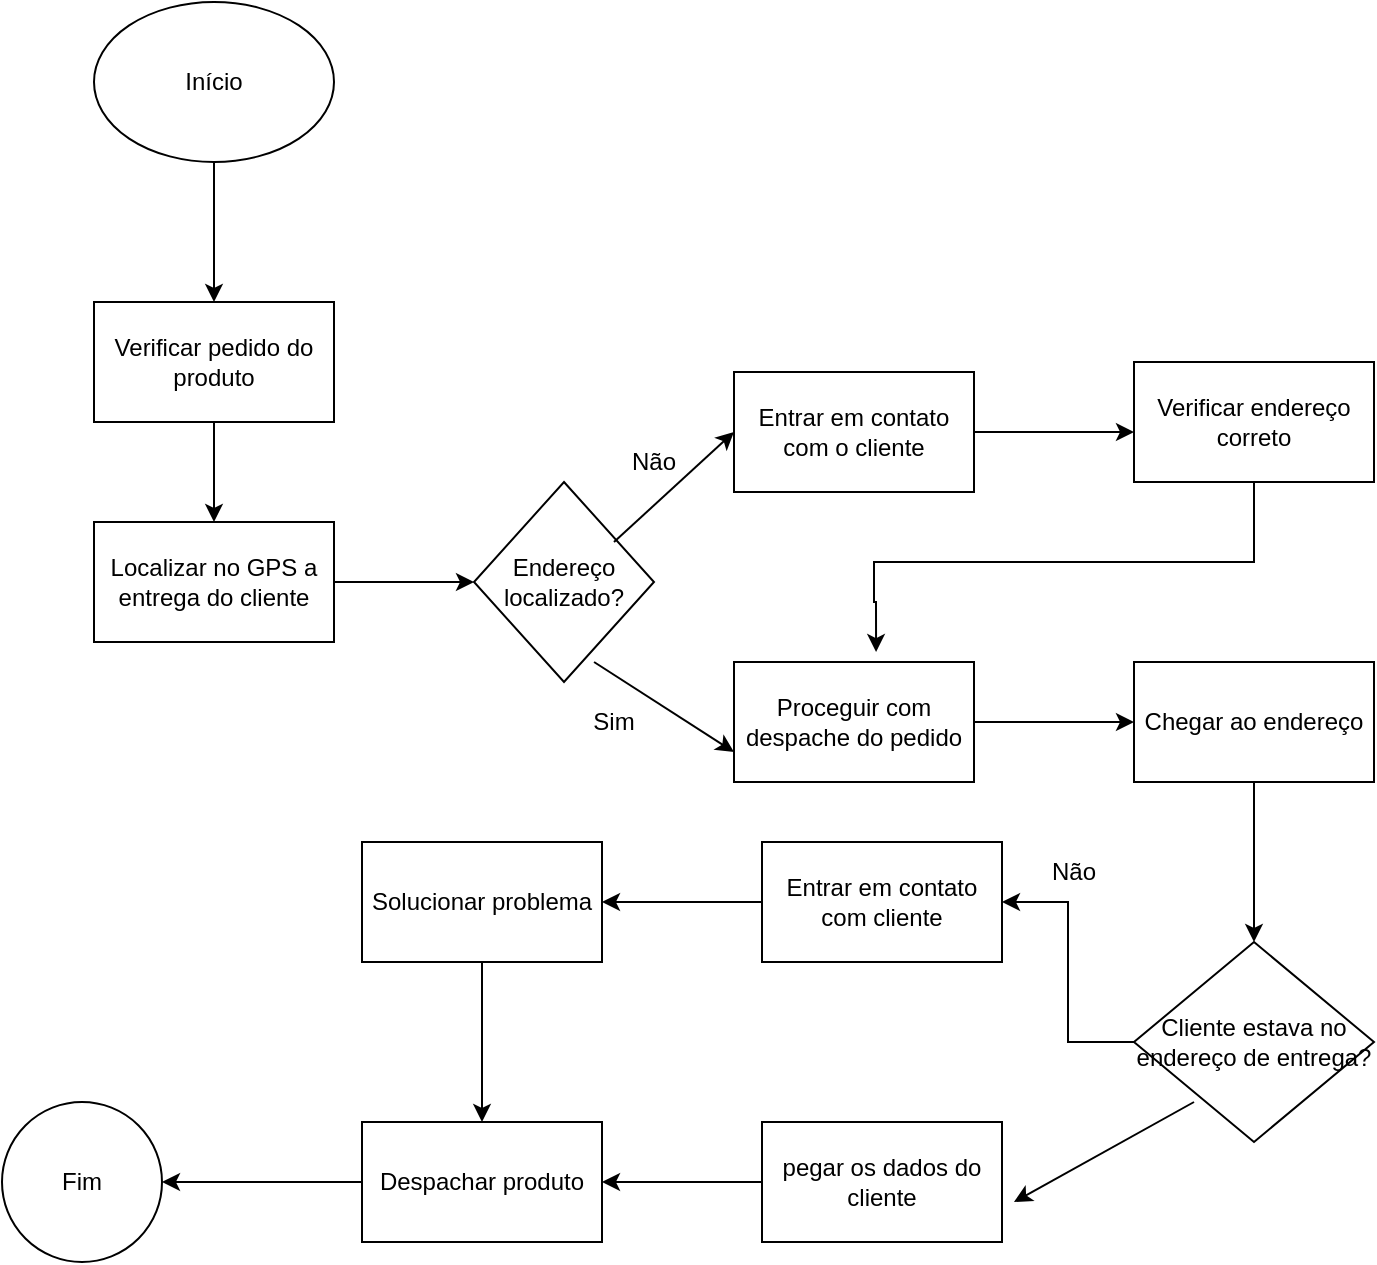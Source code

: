 <mxfile version="24.4.6" type="device">
  <diagram name="Página-1" id="IBM_FKWD4B3RSauPsmYV">
    <mxGraphModel dx="1434" dy="782" grid="1" gridSize="10" guides="1" tooltips="1" connect="1" arrows="1" fold="1" page="1" pageScale="1" pageWidth="827" pageHeight="1169" math="0" shadow="0">
      <root>
        <mxCell id="0" />
        <mxCell id="1" parent="0" />
        <mxCell id="3KNo5lkyK1QNsCxVpdlG-5" value="" style="edgeStyle=orthogonalEdgeStyle;rounded=0;orthogonalLoop=1;jettySize=auto;html=1;" edge="1" parent="1" source="3KNo5lkyK1QNsCxVpdlG-1" target="3KNo5lkyK1QNsCxVpdlG-2">
          <mxGeometry relative="1" as="geometry">
            <Array as="points">
              <mxPoint x="140" y="210" />
              <mxPoint x="140" y="210" />
            </Array>
          </mxGeometry>
        </mxCell>
        <mxCell id="3KNo5lkyK1QNsCxVpdlG-1" value="Início" style="ellipse;whiteSpace=wrap;html=1;" vertex="1" parent="1">
          <mxGeometry x="80" y="70" width="120" height="80" as="geometry" />
        </mxCell>
        <mxCell id="3KNo5lkyK1QNsCxVpdlG-2" value="Verificar pedido do produto" style="rounded=0;whiteSpace=wrap;html=1;" vertex="1" parent="1">
          <mxGeometry x="80" y="220" width="120" height="60" as="geometry" />
        </mxCell>
        <mxCell id="3KNo5lkyK1QNsCxVpdlG-14" value="" style="edgeStyle=orthogonalEdgeStyle;rounded=0;orthogonalLoop=1;jettySize=auto;html=1;" edge="1" parent="1" source="3KNo5lkyK1QNsCxVpdlG-7" target="3KNo5lkyK1QNsCxVpdlG-11">
          <mxGeometry relative="1" as="geometry" />
        </mxCell>
        <mxCell id="3KNo5lkyK1QNsCxVpdlG-7" value="Localizar no GPS a entrega do cliente" style="rounded=0;whiteSpace=wrap;html=1;" vertex="1" parent="1">
          <mxGeometry x="80" y="330" width="120" height="60" as="geometry" />
        </mxCell>
        <mxCell id="3KNo5lkyK1QNsCxVpdlG-10" value="" style="endArrow=classic;html=1;rounded=0;exitX=0.5;exitY=1;exitDx=0;exitDy=0;" edge="1" parent="1" source="3KNo5lkyK1QNsCxVpdlG-2" target="3KNo5lkyK1QNsCxVpdlG-7">
          <mxGeometry width="50" height="50" relative="1" as="geometry">
            <mxPoint x="140" y="290" as="sourcePoint" />
            <mxPoint x="140" y="320" as="targetPoint" />
          </mxGeometry>
        </mxCell>
        <mxCell id="3KNo5lkyK1QNsCxVpdlG-11" value="Endereço localizado?" style="rhombus;whiteSpace=wrap;html=1;" vertex="1" parent="1">
          <mxGeometry x="270" y="310" width="90" height="100" as="geometry" />
        </mxCell>
        <mxCell id="3KNo5lkyK1QNsCxVpdlG-33" value="" style="edgeStyle=orthogonalEdgeStyle;rounded=0;orthogonalLoop=1;jettySize=auto;html=1;" edge="1" parent="1" source="3KNo5lkyK1QNsCxVpdlG-12" target="3KNo5lkyK1QNsCxVpdlG-32">
          <mxGeometry relative="1" as="geometry" />
        </mxCell>
        <mxCell id="3KNo5lkyK1QNsCxVpdlG-12" value="Proceguir com despache do pedido" style="rounded=0;whiteSpace=wrap;html=1;" vertex="1" parent="1">
          <mxGeometry x="400" y="400" width="120" height="60" as="geometry" />
        </mxCell>
        <mxCell id="3KNo5lkyK1QNsCxVpdlG-15" value="" style="endArrow=classic;html=1;rounded=0;exitX=0.667;exitY=0.9;exitDx=0;exitDy=0;exitPerimeter=0;entryX=0;entryY=0.75;entryDx=0;entryDy=0;" edge="1" parent="1" source="3KNo5lkyK1QNsCxVpdlG-11" target="3KNo5lkyK1QNsCxVpdlG-12">
          <mxGeometry width="50" height="50" relative="1" as="geometry">
            <mxPoint x="290" y="460" as="sourcePoint" />
            <mxPoint x="390" y="440" as="targetPoint" />
          </mxGeometry>
        </mxCell>
        <mxCell id="3KNo5lkyK1QNsCxVpdlG-16" value="" style="endArrow=classic;html=1;rounded=0;entryX=0;entryY=0.25;entryDx=0;entryDy=0;" edge="1" parent="1">
          <mxGeometry width="50" height="50" relative="1" as="geometry">
            <mxPoint x="340" y="340" as="sourcePoint" />
            <mxPoint x="400" y="285" as="targetPoint" />
          </mxGeometry>
        </mxCell>
        <mxCell id="3KNo5lkyK1QNsCxVpdlG-22" value="Não" style="text;html=1;align=center;verticalAlign=middle;whiteSpace=wrap;rounded=0;" vertex="1" parent="1">
          <mxGeometry x="330" y="285" width="60" height="30" as="geometry" />
        </mxCell>
        <mxCell id="3KNo5lkyK1QNsCxVpdlG-23" value="Sim" style="text;html=1;align=center;verticalAlign=middle;whiteSpace=wrap;rounded=0;" vertex="1" parent="1">
          <mxGeometry x="310" y="415" width="60" height="30" as="geometry" />
        </mxCell>
        <mxCell id="3KNo5lkyK1QNsCxVpdlG-28" value="" style="edgeStyle=orthogonalEdgeStyle;rounded=0;orthogonalLoop=1;jettySize=auto;html=1;" edge="1" parent="1" source="3KNo5lkyK1QNsCxVpdlG-26">
          <mxGeometry relative="1" as="geometry">
            <mxPoint x="600" y="285" as="targetPoint" />
          </mxGeometry>
        </mxCell>
        <mxCell id="3KNo5lkyK1QNsCxVpdlG-26" value="Entrar em contato com o cliente" style="rounded=0;whiteSpace=wrap;html=1;" vertex="1" parent="1">
          <mxGeometry x="400" y="255" width="120" height="60" as="geometry" />
        </mxCell>
        <mxCell id="3KNo5lkyK1QNsCxVpdlG-61" value="" style="edgeStyle=orthogonalEdgeStyle;rounded=0;orthogonalLoop=1;jettySize=auto;html=1;entryX=0.592;entryY=-0.083;entryDx=0;entryDy=0;entryPerimeter=0;" edge="1" parent="1" source="3KNo5lkyK1QNsCxVpdlG-30" target="3KNo5lkyK1QNsCxVpdlG-12">
          <mxGeometry relative="1" as="geometry">
            <mxPoint x="510" y="370" as="targetPoint" />
            <Array as="points">
              <mxPoint x="660" y="350" />
              <mxPoint x="470" y="350" />
              <mxPoint x="470" y="370" />
              <mxPoint x="471" y="370" />
            </Array>
          </mxGeometry>
        </mxCell>
        <mxCell id="3KNo5lkyK1QNsCxVpdlG-30" value="Verificar endereço correto" style="rounded=0;whiteSpace=wrap;html=1;" vertex="1" parent="1">
          <mxGeometry x="600" y="250" width="120" height="60" as="geometry" />
        </mxCell>
        <mxCell id="3KNo5lkyK1QNsCxVpdlG-42" value="" style="edgeStyle=orthogonalEdgeStyle;rounded=0;orthogonalLoop=1;jettySize=auto;html=1;" edge="1" parent="1" source="3KNo5lkyK1QNsCxVpdlG-32">
          <mxGeometry relative="1" as="geometry">
            <mxPoint x="660" y="540" as="targetPoint" />
          </mxGeometry>
        </mxCell>
        <mxCell id="3KNo5lkyK1QNsCxVpdlG-32" value="Chegar ao endereço" style="rounded=0;whiteSpace=wrap;html=1;" vertex="1" parent="1">
          <mxGeometry x="600" y="400" width="120" height="60" as="geometry" />
        </mxCell>
        <mxCell id="3KNo5lkyK1QNsCxVpdlG-47" value="" style="edgeStyle=orthogonalEdgeStyle;rounded=0;orthogonalLoop=1;jettySize=auto;html=1;" edge="1" parent="1" source="3KNo5lkyK1QNsCxVpdlG-45" target="3KNo5lkyK1QNsCxVpdlG-46">
          <mxGeometry relative="1" as="geometry" />
        </mxCell>
        <mxCell id="3KNo5lkyK1QNsCxVpdlG-45" value="Cliente estava no endereço de entrega?" style="rhombus;whiteSpace=wrap;html=1;" vertex="1" parent="1">
          <mxGeometry x="600" y="540" width="120" height="100" as="geometry" />
        </mxCell>
        <mxCell id="3KNo5lkyK1QNsCxVpdlG-54" value="" style="edgeStyle=orthogonalEdgeStyle;rounded=0;orthogonalLoop=1;jettySize=auto;html=1;" edge="1" parent="1" source="3KNo5lkyK1QNsCxVpdlG-46" target="3KNo5lkyK1QNsCxVpdlG-53">
          <mxGeometry relative="1" as="geometry" />
        </mxCell>
        <mxCell id="3KNo5lkyK1QNsCxVpdlG-46" value="Entrar em contato com cliente" style="whiteSpace=wrap;html=1;" vertex="1" parent="1">
          <mxGeometry x="414" y="490" width="120" height="60" as="geometry" />
        </mxCell>
        <mxCell id="3KNo5lkyK1QNsCxVpdlG-56" value="" style="edgeStyle=orthogonalEdgeStyle;rounded=0;orthogonalLoop=1;jettySize=auto;html=1;" edge="1" parent="1" source="3KNo5lkyK1QNsCxVpdlG-48" target="3KNo5lkyK1QNsCxVpdlG-55">
          <mxGeometry relative="1" as="geometry" />
        </mxCell>
        <mxCell id="3KNo5lkyK1QNsCxVpdlG-48" value="pegar os dados do cliente" style="rounded=0;whiteSpace=wrap;html=1;" vertex="1" parent="1">
          <mxGeometry x="414" y="630" width="120" height="60" as="geometry" />
        </mxCell>
        <mxCell id="3KNo5lkyK1QNsCxVpdlG-51" value="" style="endArrow=classic;html=1;rounded=0;exitX=0.25;exitY=0.8;exitDx=0;exitDy=0;exitPerimeter=0;" edge="1" parent="1" source="3KNo5lkyK1QNsCxVpdlG-45">
          <mxGeometry width="50" height="50" relative="1" as="geometry">
            <mxPoint x="630" y="630" as="sourcePoint" />
            <mxPoint x="540" y="670" as="targetPoint" />
          </mxGeometry>
        </mxCell>
        <mxCell id="3KNo5lkyK1QNsCxVpdlG-52" value="Não" style="text;html=1;align=center;verticalAlign=middle;whiteSpace=wrap;rounded=0;" vertex="1" parent="1">
          <mxGeometry x="540" y="490" width="60" height="30" as="geometry" />
        </mxCell>
        <mxCell id="3KNo5lkyK1QNsCxVpdlG-59" value="" style="edgeStyle=orthogonalEdgeStyle;rounded=0;orthogonalLoop=1;jettySize=auto;html=1;" edge="1" parent="1" source="3KNo5lkyK1QNsCxVpdlG-53" target="3KNo5lkyK1QNsCxVpdlG-55">
          <mxGeometry relative="1" as="geometry" />
        </mxCell>
        <mxCell id="3KNo5lkyK1QNsCxVpdlG-53" value="Solucionar problema" style="whiteSpace=wrap;html=1;" vertex="1" parent="1">
          <mxGeometry x="214" y="490" width="120" height="60" as="geometry" />
        </mxCell>
        <mxCell id="3KNo5lkyK1QNsCxVpdlG-58" value="" style="edgeStyle=orthogonalEdgeStyle;rounded=0;orthogonalLoop=1;jettySize=auto;html=1;" edge="1" parent="1" source="3KNo5lkyK1QNsCxVpdlG-55" target="3KNo5lkyK1QNsCxVpdlG-57">
          <mxGeometry relative="1" as="geometry" />
        </mxCell>
        <mxCell id="3KNo5lkyK1QNsCxVpdlG-55" value="Despachar produto" style="rounded=0;whiteSpace=wrap;html=1;" vertex="1" parent="1">
          <mxGeometry x="214" y="630" width="120" height="60" as="geometry" />
        </mxCell>
        <mxCell id="3KNo5lkyK1QNsCxVpdlG-57" value="Fim" style="ellipse;whiteSpace=wrap;html=1;rounded=0;" vertex="1" parent="1">
          <mxGeometry x="34" y="620" width="80" height="80" as="geometry" />
        </mxCell>
      </root>
    </mxGraphModel>
  </diagram>
</mxfile>
